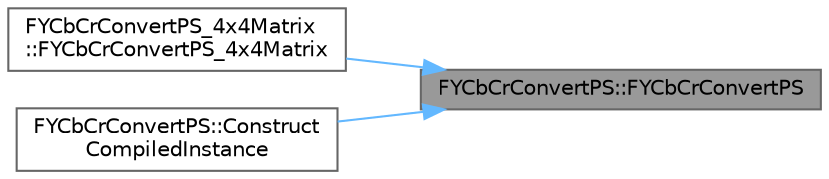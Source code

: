 digraph "FYCbCrConvertPS::FYCbCrConvertPS"
{
 // INTERACTIVE_SVG=YES
 // LATEX_PDF_SIZE
  bgcolor="transparent";
  edge [fontname=Helvetica,fontsize=10,labelfontname=Helvetica,labelfontsize=10];
  node [fontname=Helvetica,fontsize=10,shape=box,height=0.2,width=0.4];
  rankdir="RL";
  Node1 [id="Node000001",label="FYCbCrConvertPS::FYCbCrConvertPS",height=0.2,width=0.4,color="gray40", fillcolor="grey60", style="filled", fontcolor="black",tooltip=" "];
  Node1 -> Node2 [id="edge1_Node000001_Node000002",dir="back",color="steelblue1",style="solid",tooltip=" "];
  Node2 [id="Node000002",label="FYCbCrConvertPS_4x4Matrix\l::FYCbCrConvertPS_4x4Matrix",height=0.2,width=0.4,color="grey40", fillcolor="white", style="filled",URL="$d1/d72/classFYCbCrConvertPS__4x4Matrix.html#a6324a9715410f41a2954646d1ca961d5",tooltip=" "];
  Node1 -> Node3 [id="edge2_Node000001_Node000003",dir="back",color="steelblue1",style="solid",tooltip=" "];
  Node3 [id="Node000003",label="FYCbCrConvertPS::Construct\lCompiledInstance",height=0.2,width=0.4,color="grey40", fillcolor="white", style="filled",URL="$d2/dcc/classFYCbCrConvertPS.html#a67ce3ec0c60c146d98168ed052e9c046",tooltip=" "];
}
